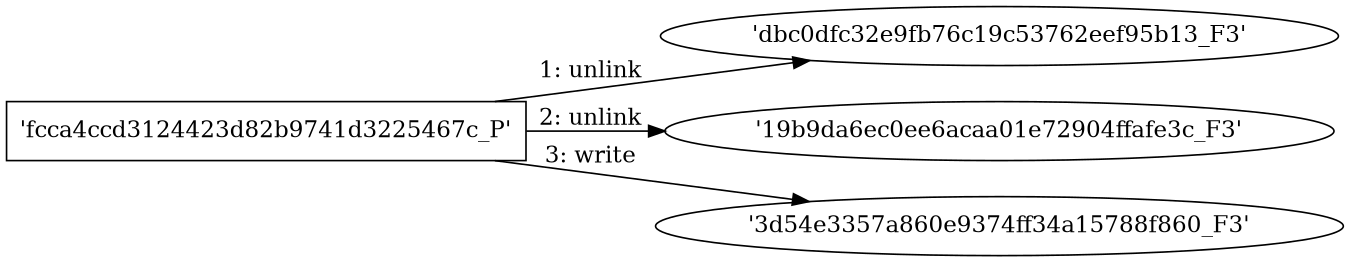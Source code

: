 digraph "D:\Learning\Paper\apt\基于CTI的攻击预警\Dataset\攻击图\ASGfromALLCTI\Securing the modern workplace with Microsoft 365 threat protection – part 2.dot" {
rankdir="LR"
size="9"
fixedsize="false"
splines="true"
nodesep=0.3
ranksep=0
fontsize=10
overlap="scalexy"
engine= "neato"
	"'dbc0dfc32e9fb76c19c53762eef95b13_F3'" [node_type=file shape=ellipse]
	"'fcca4ccd3124423d82b9741d3225467c_P'" [node_type=Process shape=box]
	"'fcca4ccd3124423d82b9741d3225467c_P'" -> "'dbc0dfc32e9fb76c19c53762eef95b13_F3'" [label="1: unlink"]
	"'19b9da6ec0ee6acaa01e72904ffafe3c_F3'" [node_type=file shape=ellipse]
	"'fcca4ccd3124423d82b9741d3225467c_P'" [node_type=Process shape=box]
	"'fcca4ccd3124423d82b9741d3225467c_P'" -> "'19b9da6ec0ee6acaa01e72904ffafe3c_F3'" [label="2: unlink"]
	"'3d54e3357a860e9374ff34a15788f860_F3'" [node_type=file shape=ellipse]
	"'fcca4ccd3124423d82b9741d3225467c_P'" [node_type=Process shape=box]
	"'fcca4ccd3124423d82b9741d3225467c_P'" -> "'3d54e3357a860e9374ff34a15788f860_F3'" [label="3: write"]
}
